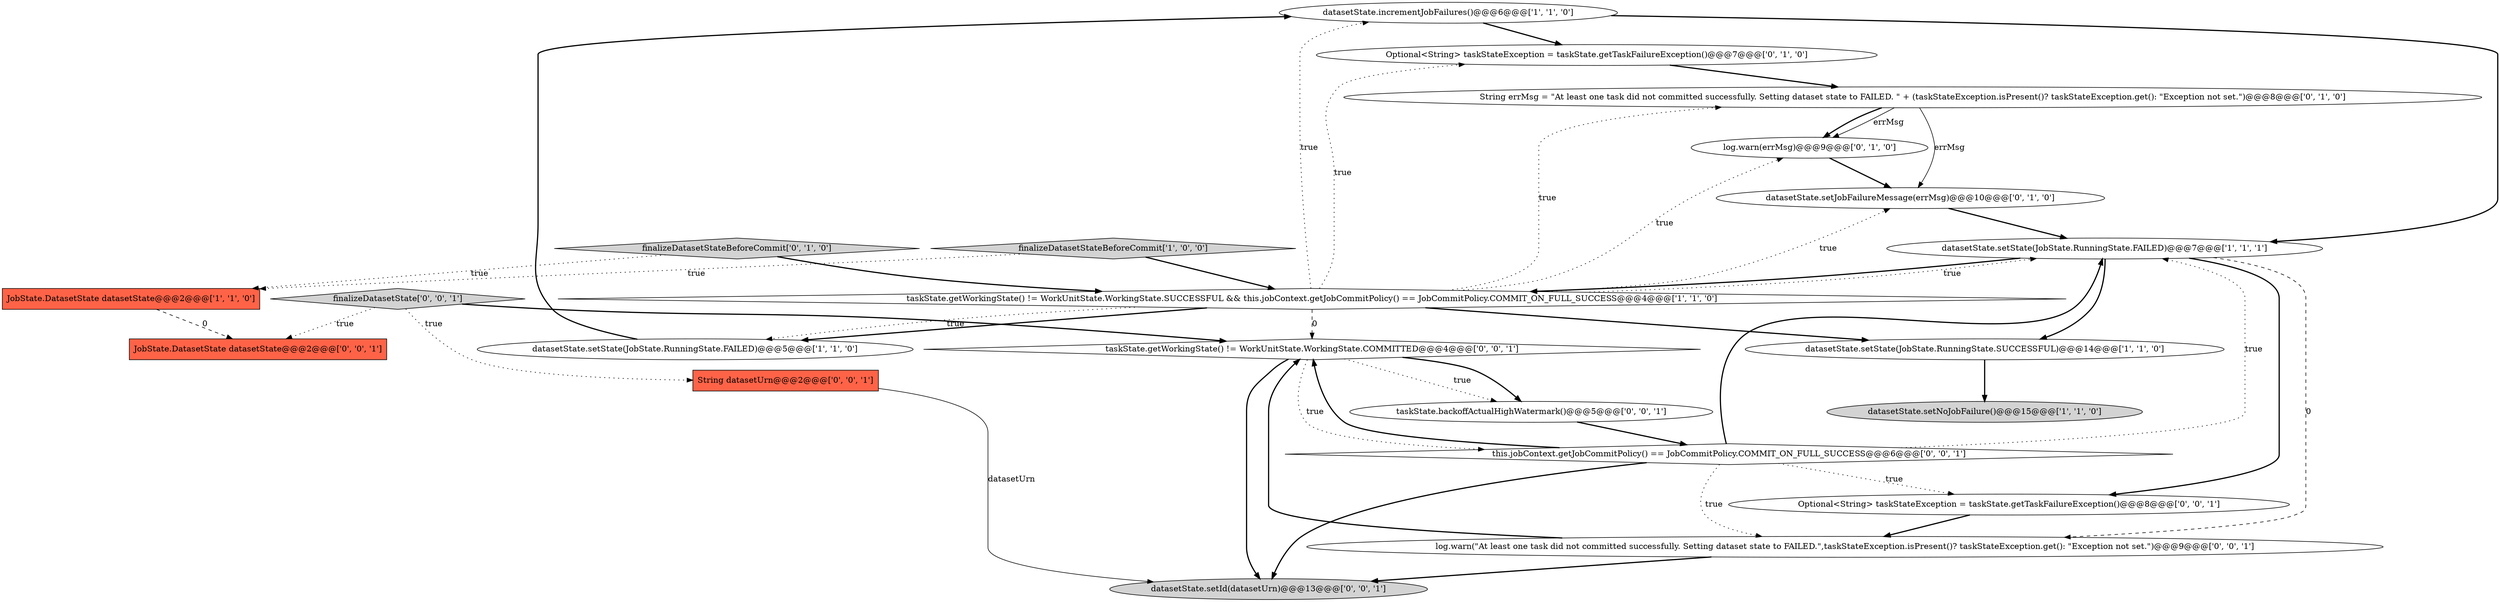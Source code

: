 digraph {
7 [style = filled, label = "datasetState.incrementJobFailures()@@@6@@@['1', '1', '0']", fillcolor = white, shape = ellipse image = "AAA0AAABBB1BBB"];
16 [style = filled, label = "taskState.backoffActualHighWatermark()@@@5@@@['0', '0', '1']", fillcolor = white, shape = ellipse image = "AAA0AAABBB3BBB"];
20 [style = filled, label = "this.jobContext.getJobCommitPolicy() == JobCommitPolicy.COMMIT_ON_FULL_SUCCESS@@@6@@@['0', '0', '1']", fillcolor = white, shape = diamond image = "AAA0AAABBB3BBB"];
3 [style = filled, label = "JobState.DatasetState datasetState@@@2@@@['1', '1', '0']", fillcolor = tomato, shape = box image = "AAA0AAABBB1BBB"];
21 [style = filled, label = "finalizeDatasetState['0', '0', '1']", fillcolor = lightgray, shape = diamond image = "AAA0AAABBB3BBB"];
1 [style = filled, label = "datasetState.setNoJobFailure()@@@15@@@['1', '1', '0']", fillcolor = lightgray, shape = ellipse image = "AAA0AAABBB1BBB"];
13 [style = filled, label = "taskState.getWorkingState() != WorkUnitState.WorkingState.COMMITTED@@@4@@@['0', '0', '1']", fillcolor = white, shape = diamond image = "AAA0AAABBB3BBB"];
9 [style = filled, label = "log.warn(errMsg)@@@9@@@['0', '1', '0']", fillcolor = white, shape = ellipse image = "AAA1AAABBB2BBB"];
17 [style = filled, label = "datasetState.setId(datasetUrn)@@@13@@@['0', '0', '1']", fillcolor = lightgray, shape = ellipse image = "AAA0AAABBB3BBB"];
18 [style = filled, label = "JobState.DatasetState datasetState@@@2@@@['0', '0', '1']", fillcolor = tomato, shape = box image = "AAA0AAABBB3BBB"];
5 [style = filled, label = "finalizeDatasetStateBeforeCommit['1', '0', '0']", fillcolor = lightgray, shape = diamond image = "AAA0AAABBB1BBB"];
8 [style = filled, label = "finalizeDatasetStateBeforeCommit['0', '1', '0']", fillcolor = lightgray, shape = diamond image = "AAA0AAABBB2BBB"];
2 [style = filled, label = "datasetState.setState(JobState.RunningState.SUCCESSFUL)@@@14@@@['1', '1', '0']", fillcolor = white, shape = ellipse image = "AAA0AAABBB1BBB"];
14 [style = filled, label = "String datasetUrn@@@2@@@['0', '0', '1']", fillcolor = tomato, shape = box image = "AAA0AAABBB3BBB"];
11 [style = filled, label = "String errMsg = \"At least one task did not committed successfully. Setting dataset state to FAILED. \" + (taskStateException.isPresent()? taskStateException.get(): \"Exception not set.\")@@@8@@@['0', '1', '0']", fillcolor = white, shape = ellipse image = "AAA1AAABBB2BBB"];
6 [style = filled, label = "taskState.getWorkingState() != WorkUnitState.WorkingState.SUCCESSFUL && this.jobContext.getJobCommitPolicy() == JobCommitPolicy.COMMIT_ON_FULL_SUCCESS@@@4@@@['1', '1', '0']", fillcolor = white, shape = diamond image = "AAA0AAABBB1BBB"];
15 [style = filled, label = "Optional<String> taskStateException = taskState.getTaskFailureException()@@@8@@@['0', '0', '1']", fillcolor = white, shape = ellipse image = "AAA0AAABBB3BBB"];
4 [style = filled, label = "datasetState.setState(JobState.RunningState.FAILED)@@@5@@@['1', '1', '0']", fillcolor = white, shape = ellipse image = "AAA0AAABBB1BBB"];
19 [style = filled, label = "log.warn(\"At least one task did not committed successfully. Setting dataset state to FAILED.\",taskStateException.isPresent()? taskStateException.get(): \"Exception not set.\")@@@9@@@['0', '0', '1']", fillcolor = white, shape = ellipse image = "AAA0AAABBB3BBB"];
12 [style = filled, label = "datasetState.setJobFailureMessage(errMsg)@@@10@@@['0', '1', '0']", fillcolor = white, shape = ellipse image = "AAA1AAABBB2BBB"];
10 [style = filled, label = "Optional<String> taskStateException = taskState.getTaskFailureException()@@@7@@@['0', '1', '0']", fillcolor = white, shape = ellipse image = "AAA1AAABBB2BBB"];
0 [style = filled, label = "datasetState.setState(JobState.RunningState.FAILED)@@@7@@@['1', '1', '1']", fillcolor = white, shape = ellipse image = "AAA0AAABBB1BBB"];
0->6 [style = bold, label=""];
12->0 [style = bold, label=""];
0->19 [style = dashed, label="0"];
4->7 [style = bold, label=""];
6->4 [style = bold, label=""];
6->7 [style = dotted, label="true"];
7->10 [style = bold, label=""];
21->18 [style = dotted, label="true"];
11->12 [style = solid, label="errMsg"];
13->17 [style = bold, label=""];
5->3 [style = dotted, label="true"];
13->16 [style = dotted, label="true"];
15->19 [style = bold, label=""];
11->9 [style = bold, label=""];
6->13 [style = dashed, label="0"];
10->11 [style = bold, label=""];
8->6 [style = bold, label=""];
20->0 [style = dotted, label="true"];
6->2 [style = bold, label=""];
19->13 [style = bold, label=""];
6->0 [style = dotted, label="true"];
20->15 [style = dotted, label="true"];
6->4 [style = dotted, label="true"];
11->9 [style = solid, label="errMsg"];
20->13 [style = bold, label=""];
0->15 [style = bold, label=""];
6->10 [style = dotted, label="true"];
13->16 [style = bold, label=""];
19->17 [style = bold, label=""];
7->0 [style = bold, label=""];
2->1 [style = bold, label=""];
13->20 [style = dotted, label="true"];
3->18 [style = dashed, label="0"];
16->20 [style = bold, label=""];
20->17 [style = bold, label=""];
6->9 [style = dotted, label="true"];
8->3 [style = dotted, label="true"];
20->19 [style = dotted, label="true"];
21->14 [style = dotted, label="true"];
6->12 [style = dotted, label="true"];
0->2 [style = bold, label=""];
20->0 [style = bold, label=""];
5->6 [style = bold, label=""];
9->12 [style = bold, label=""];
21->13 [style = bold, label=""];
6->11 [style = dotted, label="true"];
14->17 [style = solid, label="datasetUrn"];
}

